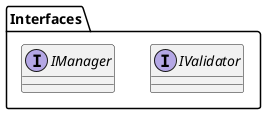 @startuml Contracts

package "Interfaces" {
    
    interface IValidator {
        ' No related methods
    }

    interface IManager {
        ' No related methods
    }
}

@enduml
